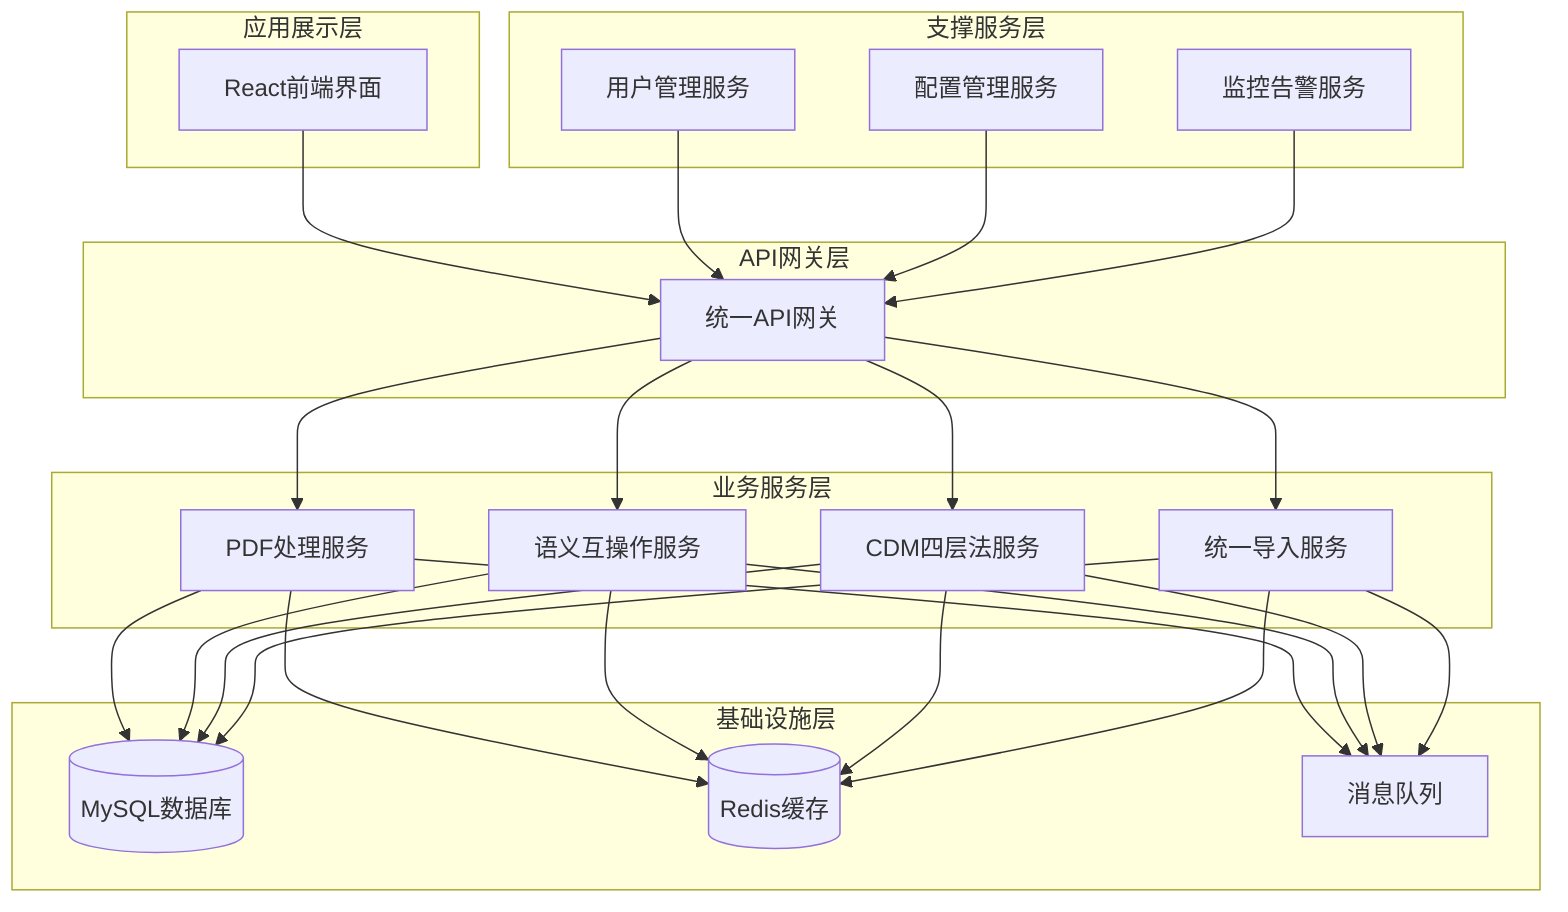 graph TB
    subgraph "应用展示层"
        A[React前端界面]
    end
    
    subgraph "API网关层"
        B[统一API网关]
    end
    
    subgraph "业务服务层"
        C[PDF处理服务]
        D[语义互操作服务]
        E[CDM四层法服务]
        F[统一导入服务]
    end
    
    subgraph "支撑服务层"
        G[用户管理服务]
        H[配置管理服务]
        I[监控告警服务]
    end
    
    subgraph "基础设施层"
        J[(MySQL数据库)]
        K[(Redis缓存)]
        L[消息队列]
    end
    
    A --> B
    B --> C
    B --> D
    B --> E
    B --> F
    
    C --> J
    D --> J
    E --> J
    F --> J
    
    C --> K
    D --> K
    E --> K
    F --> K
    
    C --> L
    D --> L
    E --> L
    F --> L
    
    G --> B
    H --> B
    I --> B